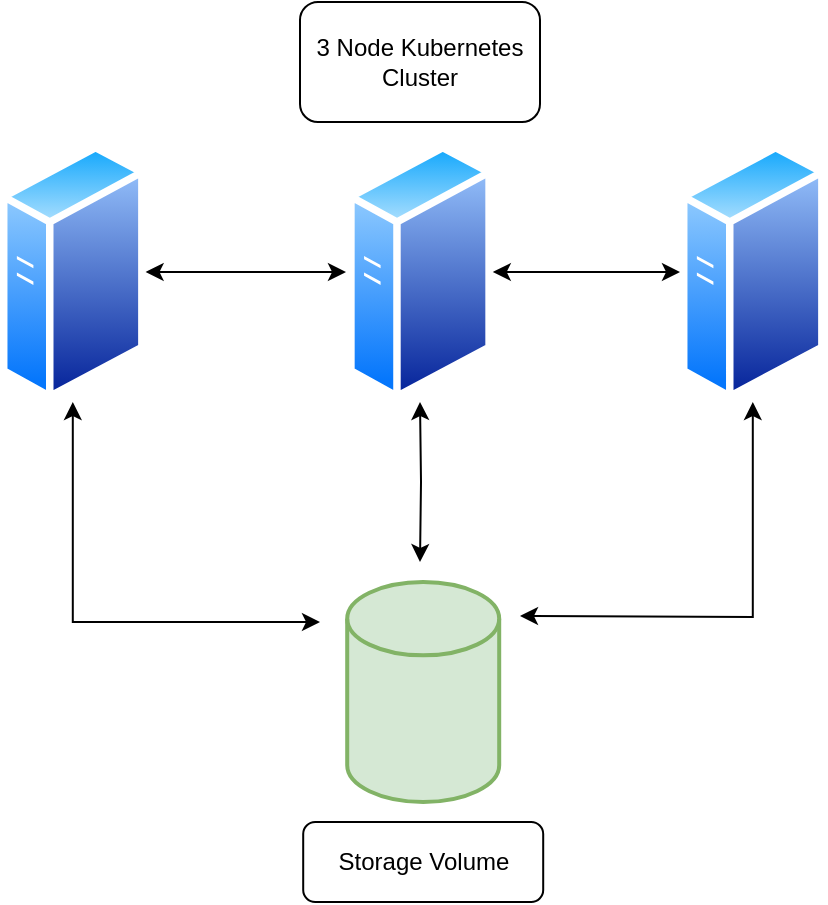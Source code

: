 <mxfile version="15.4.3" type="github">
  <diagram id="ZDiBsW-qGkBtmTDruqS-" name="Page-1">
    <mxGraphModel dx="1298" dy="755" grid="1" gridSize="10" guides="1" tooltips="1" connect="1" arrows="1" fold="1" page="1" pageScale="1" pageWidth="827" pageHeight="1169" math="0" shadow="0">
      <root>
        <mxCell id="0" />
        <mxCell id="1" parent="0" />
        <mxCell id="9OvHbsXvhKvpGYlNDb5Y-1" value="" style="aspect=fixed;perimeter=ellipsePerimeter;html=1;align=center;shadow=0;dashed=0;spacingTop=3;image;image=img/lib/active_directory/generic_server.svg;" parent="1" vertex="1">
          <mxGeometry x="210" y="160" width="72.8" height="130" as="geometry" />
        </mxCell>
        <mxCell id="9OvHbsXvhKvpGYlNDb5Y-2" value="" style="aspect=fixed;perimeter=ellipsePerimeter;html=1;align=center;shadow=0;dashed=0;spacingTop=3;image;image=img/lib/active_directory/generic_server.svg;" parent="1" vertex="1">
          <mxGeometry x="383.6" y="160" width="72.8" height="130" as="geometry" />
        </mxCell>
        <mxCell id="9OvHbsXvhKvpGYlNDb5Y-3" value="" style="aspect=fixed;perimeter=ellipsePerimeter;html=1;align=center;shadow=0;dashed=0;spacingTop=3;image;image=img/lib/active_directory/generic_server.svg;" parent="1" vertex="1">
          <mxGeometry x="550" y="160" width="72.8" height="130" as="geometry" />
        </mxCell>
        <mxCell id="9OvHbsXvhKvpGYlNDb5Y-4" value="3 Node Kubernetes Cluster" style="rounded=1;whiteSpace=wrap;html=1;" parent="1" vertex="1">
          <mxGeometry x="360" y="90" width="120" height="60" as="geometry" />
        </mxCell>
        <mxCell id="9OvHbsXvhKvpGYlNDb5Y-6" value="" style="endArrow=classic;startArrow=classic;html=1;" parent="1" source="9OvHbsXvhKvpGYlNDb5Y-1" edge="1">
          <mxGeometry width="50" height="50" relative="1" as="geometry">
            <mxPoint x="350" y="250" as="sourcePoint" />
            <mxPoint x="383" y="225" as="targetPoint" />
          </mxGeometry>
        </mxCell>
        <mxCell id="9OvHbsXvhKvpGYlNDb5Y-8" value="" style="endArrow=classic;startArrow=classic;html=1;entryX=0;entryY=0.5;entryDx=0;entryDy=0;" parent="1" source="9OvHbsXvhKvpGYlNDb5Y-2" target="9OvHbsXvhKvpGYlNDb5Y-3" edge="1">
          <mxGeometry width="50" height="50" relative="1" as="geometry">
            <mxPoint x="449.8" y="285" as="sourcePoint" />
            <mxPoint x="520.511" y="235" as="targetPoint" />
          </mxGeometry>
        </mxCell>
        <mxCell id="VxBGXbXZFYaA-Tt2t8LE-2" value="" style="strokeWidth=2;html=1;shape=mxgraph.flowchart.database;whiteSpace=wrap;fillColor=#d5e8d4;strokeColor=#82b366;" vertex="1" parent="1">
          <mxGeometry x="383.6" y="380" width="76" height="110" as="geometry" />
        </mxCell>
        <mxCell id="VxBGXbXZFYaA-Tt2t8LE-3" value="Storage Volume" style="rounded=1;whiteSpace=wrap;html=1;" vertex="1" parent="1">
          <mxGeometry x="361.6" y="500" width="120" height="40" as="geometry" />
        </mxCell>
        <mxCell id="VxBGXbXZFYaA-Tt2t8LE-6" value="" style="endArrow=classic;startArrow=classic;html=1;rounded=0;edgeStyle=orthogonalEdgeStyle;entryX=0.5;entryY=1;entryDx=0;entryDy=0;" edge="1" parent="1" target="9OvHbsXvhKvpGYlNDb5Y-2">
          <mxGeometry width="50" height="50" relative="1" as="geometry">
            <mxPoint x="420" y="370" as="sourcePoint" />
            <mxPoint x="440" y="290" as="targetPoint" />
          </mxGeometry>
        </mxCell>
        <mxCell id="VxBGXbXZFYaA-Tt2t8LE-7" value="" style="endArrow=classic;startArrow=classic;html=1;rounded=0;edgeStyle=orthogonalEdgeStyle;entryX=0.5;entryY=1;entryDx=0;entryDy=0;" edge="1" parent="1" target="9OvHbsXvhKvpGYlNDb5Y-3">
          <mxGeometry width="50" height="50" relative="1" as="geometry">
            <mxPoint x="470" y="397" as="sourcePoint" />
            <mxPoint x="600" y="310" as="targetPoint" />
          </mxGeometry>
        </mxCell>
        <mxCell id="VxBGXbXZFYaA-Tt2t8LE-8" value="" style="endArrow=classic;startArrow=classic;html=1;rounded=0;edgeStyle=orthogonalEdgeStyle;exitX=0.5;exitY=1;exitDx=0;exitDy=0;" edge="1" parent="1" source="9OvHbsXvhKvpGYlNDb5Y-1">
          <mxGeometry width="50" height="50" relative="1" as="geometry">
            <mxPoint x="186.4" y="370" as="sourcePoint" />
            <mxPoint x="370" y="400" as="targetPoint" />
            <Array as="points">
              <mxPoint x="246" y="400" />
              <mxPoint x="316" y="400" />
            </Array>
          </mxGeometry>
        </mxCell>
      </root>
    </mxGraphModel>
  </diagram>
</mxfile>
